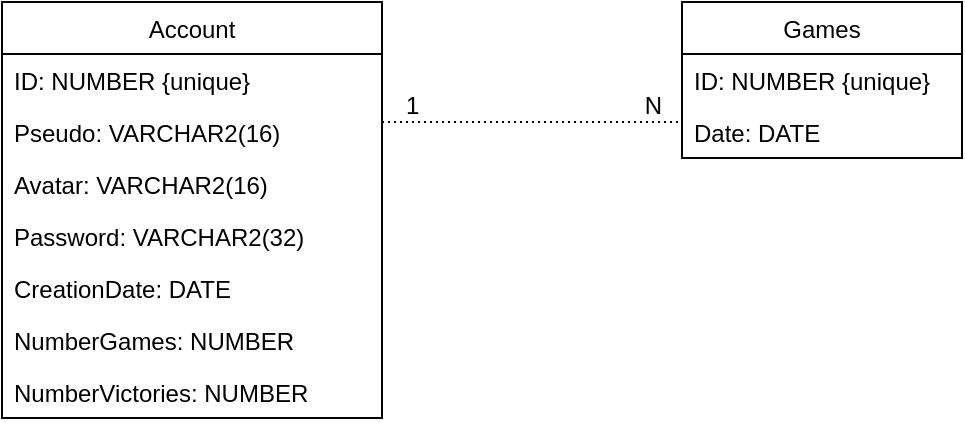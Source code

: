 <mxfile version="15.9.4" type="device"><diagram id="y9CWNul12ru1GSbjPBCQ" name="Page-1"><mxGraphModel dx="1381" dy="764" grid="1" gridSize="10" guides="1" tooltips="1" connect="1" arrows="1" fold="1" page="1" pageScale="1" pageWidth="413" pageHeight="291" math="0" shadow="0"><root><mxCell id="0"/><mxCell id="1" parent="0"/><mxCell id="-s03Ld5nElNMC9B5OQXt-2" value="Account" style="swimlane;fontStyle=0;childLayout=stackLayout;horizontal=1;startSize=26;fillColor=none;horizontalStack=0;resizeParent=1;resizeParentMax=0;resizeLast=0;collapsible=1;marginBottom=0;" vertex="1" parent="1"><mxGeometry x="160" y="200" width="190" height="208" as="geometry"/></mxCell><mxCell id="-s03Ld5nElNMC9B5OQXt-3" value="ID: NUMBER {unique}" style="text;strokeColor=none;fillColor=none;align=left;verticalAlign=top;spacingLeft=4;spacingRight=4;overflow=hidden;rotatable=0;points=[[0,0.5],[1,0.5]];portConstraint=eastwest;" vertex="1" parent="-s03Ld5nElNMC9B5OQXt-2"><mxGeometry y="26" width="190" height="26" as="geometry"/></mxCell><mxCell id="-s03Ld5nElNMC9B5OQXt-4" value="Pseudo: VARCHAR2(16)" style="text;strokeColor=none;fillColor=none;align=left;verticalAlign=top;spacingLeft=4;spacingRight=4;overflow=hidden;rotatable=0;points=[[0,0.5],[1,0.5]];portConstraint=eastwest;" vertex="1" parent="-s03Ld5nElNMC9B5OQXt-2"><mxGeometry y="52" width="190" height="26" as="geometry"/></mxCell><mxCell id="-s03Ld5nElNMC9B5OQXt-19" value="Avatar: VARCHAR2(16)" style="text;strokeColor=none;fillColor=none;align=left;verticalAlign=top;spacingLeft=4;spacingRight=4;overflow=hidden;rotatable=0;points=[[0,0.5],[1,0.5]];portConstraint=eastwest;" vertex="1" parent="-s03Ld5nElNMC9B5OQXt-2"><mxGeometry y="78" width="190" height="26" as="geometry"/></mxCell><mxCell id="-s03Ld5nElNMC9B5OQXt-7" value="Password: VARCHAR2(32)" style="text;strokeColor=none;fillColor=none;align=left;verticalAlign=top;spacingLeft=4;spacingRight=4;overflow=hidden;rotatable=0;points=[[0,0.5],[1,0.5]];portConstraint=eastwest;" vertex="1" parent="-s03Ld5nElNMC9B5OQXt-2"><mxGeometry y="104" width="190" height="26" as="geometry"/></mxCell><mxCell id="-s03Ld5nElNMC9B5OQXt-8" value="CreationDate: DATE" style="text;strokeColor=none;fillColor=none;align=left;verticalAlign=top;spacingLeft=4;spacingRight=4;overflow=hidden;rotatable=0;points=[[0,0.5],[1,0.5]];portConstraint=eastwest;" vertex="1" parent="-s03Ld5nElNMC9B5OQXt-2"><mxGeometry y="130" width="190" height="26" as="geometry"/></mxCell><mxCell id="-s03Ld5nElNMC9B5OQXt-17" value="NumberGames: NUMBER" style="text;strokeColor=none;fillColor=none;align=left;verticalAlign=top;spacingLeft=4;spacingRight=4;overflow=hidden;rotatable=0;points=[[0,0.5],[1,0.5]];portConstraint=eastwest;" vertex="1" parent="-s03Ld5nElNMC9B5OQXt-2"><mxGeometry y="156" width="190" height="26" as="geometry"/></mxCell><mxCell id="-s03Ld5nElNMC9B5OQXt-18" value="NumberVictories: NUMBER" style="text;strokeColor=none;fillColor=none;align=left;verticalAlign=top;spacingLeft=4;spacingRight=4;overflow=hidden;rotatable=0;points=[[0,0.5],[1,0.5]];portConstraint=eastwest;" vertex="1" parent="-s03Ld5nElNMC9B5OQXt-2"><mxGeometry y="182" width="190" height="26" as="geometry"/></mxCell><mxCell id="-s03Ld5nElNMC9B5OQXt-9" value="Games" style="swimlane;fontStyle=0;childLayout=stackLayout;horizontal=1;startSize=26;fillColor=none;horizontalStack=0;resizeParent=1;resizeParentMax=0;resizeLast=0;collapsible=1;marginBottom=0;" vertex="1" parent="1"><mxGeometry x="500" y="200" width="140" height="78" as="geometry"/></mxCell><mxCell id="-s03Ld5nElNMC9B5OQXt-11" value="ID: NUMBER {unique}" style="text;strokeColor=none;fillColor=none;align=left;verticalAlign=top;spacingLeft=4;spacingRight=4;overflow=hidden;rotatable=0;points=[[0,0.5],[1,0.5]];portConstraint=eastwest;" vertex="1" parent="-s03Ld5nElNMC9B5OQXt-9"><mxGeometry y="26" width="140" height="26" as="geometry"/></mxCell><mxCell id="-s03Ld5nElNMC9B5OQXt-10" value="Date: DATE" style="text;strokeColor=none;fillColor=none;align=left;verticalAlign=top;spacingLeft=4;spacingRight=4;overflow=hidden;rotatable=0;points=[[0,0.5],[1,0.5]];portConstraint=eastwest;" vertex="1" parent="-s03Ld5nElNMC9B5OQXt-9"><mxGeometry y="52" width="140" height="26" as="geometry"/></mxCell><mxCell id="-s03Ld5nElNMC9B5OQXt-14" value="" style="endArrow=none;html=1;rounded=0;dashed=1;dashPattern=1 2;" edge="1" parent="1"><mxGeometry relative="1" as="geometry"><mxPoint x="350" y="260" as="sourcePoint"/><mxPoint x="500" y="260" as="targetPoint"/><Array as="points"/></mxGeometry></mxCell><mxCell id="-s03Ld5nElNMC9B5OQXt-15" value="1" style="resizable=0;html=1;align=left;verticalAlign=bottom;" connectable="0" vertex="1" parent="-s03Ld5nElNMC9B5OQXt-14"><mxGeometry x="-1" relative="1" as="geometry"><mxPoint x="10" as="offset"/></mxGeometry></mxCell><mxCell id="-s03Ld5nElNMC9B5OQXt-16" value="N" style="resizable=0;html=1;align=right;verticalAlign=bottom;" connectable="0" vertex="1" parent="-s03Ld5nElNMC9B5OQXt-14"><mxGeometry x="1" relative="1" as="geometry"><mxPoint x="-10" as="offset"/></mxGeometry></mxCell></root></mxGraphModel></diagram></mxfile>